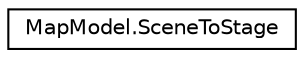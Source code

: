 digraph "Graphical Class Hierarchy"
{
  edge [fontname="Helvetica",fontsize="10",labelfontname="Helvetica",labelfontsize="10"];
  node [fontname="Helvetica",fontsize="10",shape=record];
  rankdir="LR";
  Node0 [label="MapModel.SceneToStage",height=0.2,width=0.4,color="black", fillcolor="white", style="filled",URL="$class_map_model_1_1_scene_to_stage.html",tooltip="Parses the names coming from SCENES to formal hash names of map stages that should appear in that sce..."];
}
